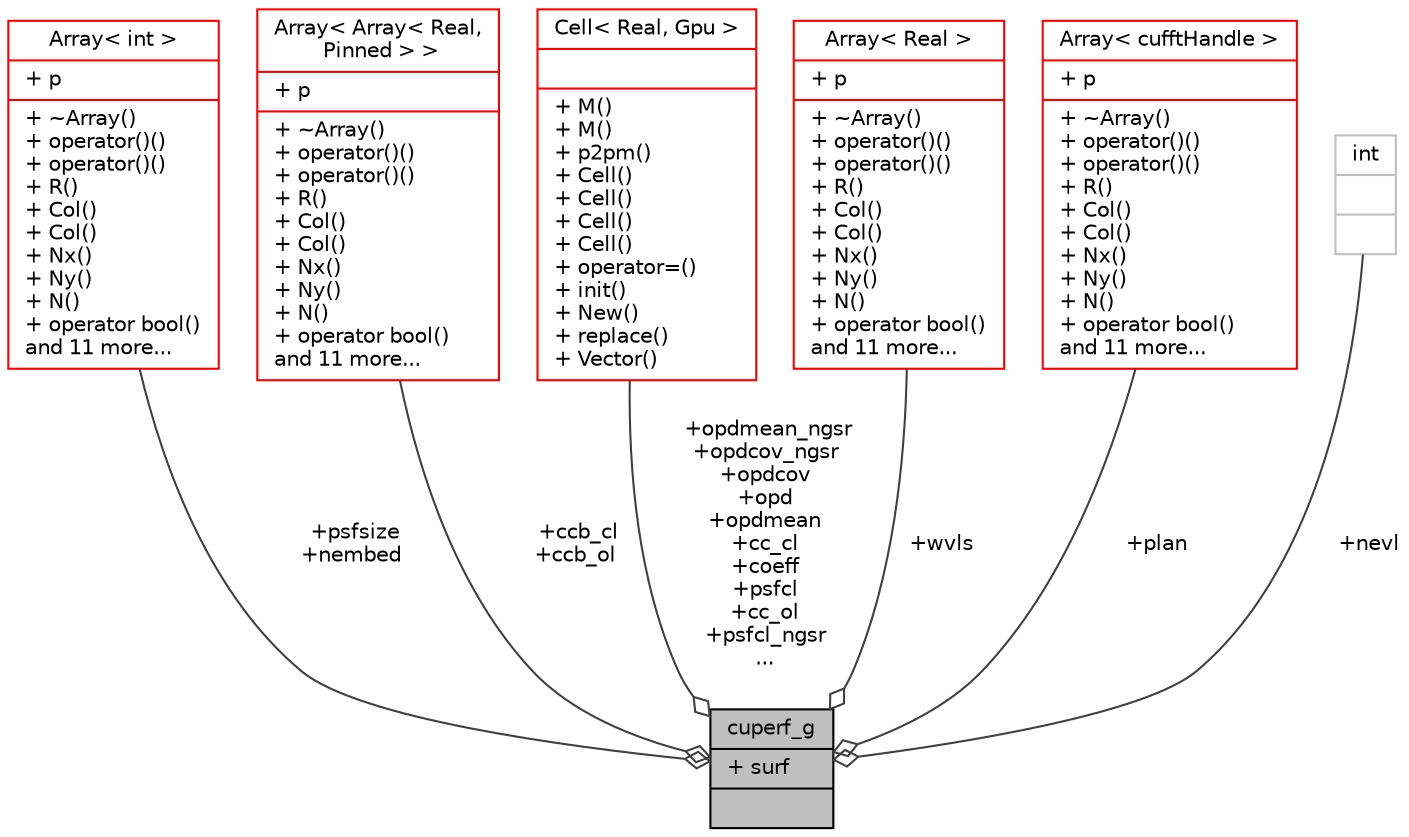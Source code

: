 digraph "cuperf_g"
{
 // INTERACTIVE_SVG=YES
  bgcolor="transparent";
  edge [fontname="Helvetica",fontsize="10",labelfontname="Helvetica",labelfontsize="10"];
  node [fontname="Helvetica",fontsize="10",shape=record];
  Node1 [label="{cuperf_g\n|+ surf\l|}",height=0.2,width=0.4,color="black", fillcolor="grey75", style="filled", fontcolor="black"];
  Node2 -> Node1 [color="grey25",fontsize="10",style="solid",label=" +psfsize\n+nembed" ,arrowhead="odiamond",fontname="Helvetica"];
  Node2 [label="{Array\< int \>\n|+ p\l|+ ~Array()\l+ operator()()\l+ operator()()\l+ R()\l+ Col()\l+ Col()\l+ Nx()\l+ Ny()\l+ N()\l+ operator bool()\land 11 more...\l}",height=0.2,width=0.4,color="red",URL="$class_array.html"];
  Node10 -> Node1 [color="grey25",fontsize="10",style="solid",label=" +ccb_cl\n+ccb_ol" ,arrowhead="odiamond",fontname="Helvetica"];
  Node10 [label="{Array\< Array\< Real,\l Pinned \> \>\n|+ p\l|+ ~Array()\l+ operator()()\l+ operator()()\l+ R()\l+ Col()\l+ Col()\l+ Nx()\l+ Ny()\l+ N()\l+ operator bool()\land 11 more...\l}",height=0.2,width=0.4,color="red",URL="$class_array.html"];
  Node15 -> Node1 [color="grey25",fontsize="10",style="solid",label=" +opdmean_ngsr\n+opdcov_ngsr\n+opdcov\n+opd\n+opdmean\n+cc_cl\n+coeff\n+psfcl\n+cc_ol\n+psfcl_ngsr\n..." ,arrowhead="odiamond",fontname="Helvetica"];
  Node15 [label="{Cell\< Real, Gpu \>\n||+ M()\l+ M()\l+ p2pm()\l+ Cell()\l+ Cell()\l+ Cell()\l+ Cell()\l+ operator=()\l+ init()\l+ New()\l+ replace()\l+ Vector()\l}",height=0.2,width=0.4,color="red",URL="$class_cell.html"];
  Node35 -> Node1 [color="grey25",fontsize="10",style="solid",label=" +wvls" ,arrowhead="odiamond",fontname="Helvetica"];
  Node35 [label="{Array\< Real \>\n|+ p\l|+ ~Array()\l+ operator()()\l+ operator()()\l+ R()\l+ Col()\l+ Col()\l+ Nx()\l+ Ny()\l+ N()\l+ operator bool()\land 11 more...\l}",height=0.2,width=0.4,color="red",URL="$class_array.html"];
  Node37 -> Node1 [color="grey25",fontsize="10",style="solid",label=" +plan" ,arrowhead="odiamond",fontname="Helvetica"];
  Node37 [label="{Array\< cufftHandle \>\n|+ p\l|+ ~Array()\l+ operator()()\l+ operator()()\l+ R()\l+ Col()\l+ Col()\l+ Nx()\l+ Ny()\l+ N()\l+ operator bool()\land 11 more...\l}",height=0.2,width=0.4,color="red",URL="$class_array.html"];
  Node4 -> Node1 [color="grey25",fontsize="10",style="solid",label=" +nevl" ,arrowhead="odiamond",fontname="Helvetica"];
  Node4 [label="{int\n||}",height=0.2,width=0.4,color="grey75"];
}
